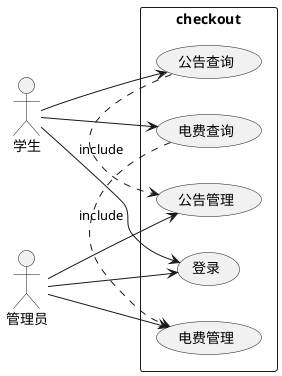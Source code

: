 @startuml
'https://plantuml.com/use-case-diagram

left to right direction
skinparam packageStyle rectangle
actor 学生
actor 管理员
rectangle checkout {
  (公告查询) .> (公告管理) : include
  (电费查询) .> (电费管理) : include
  (登录)
}
学生 --> (公告查询)
管理员 --> (公告管理)
管理员 --> (登录)
学生 --> (登录)
学生 --> (电费查询)
管理员 --> (电费管理)

@enduml